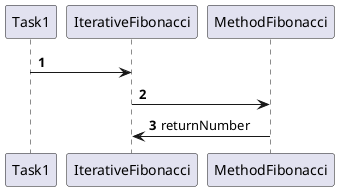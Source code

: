-@startuml
'https://plantuml.com/sequence-diagram

autonumber

Task1 -> IterativeFibonacci
IterativeFibonacci -> MethodFibonacci
IterativeFibonacci <- MethodFibonacci:returnNumber
@enduml